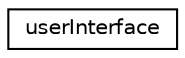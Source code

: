 digraph "Graphical Class Hierarchy"
{
  edge [fontname="Helvetica",fontsize="10",labelfontname="Helvetica",labelfontsize="10"];
  node [fontname="Helvetica",fontsize="10",shape=record];
  rankdir="LR";
  Node1 [label="userInterface",height=0.2,width=0.4,color="black", fillcolor="white", style="filled",URL="$classuser_interface.html",tooltip="The userInterface class : User will determine which mode runs, modes have NO overlap, once one is finished project is terminated. "];
}
